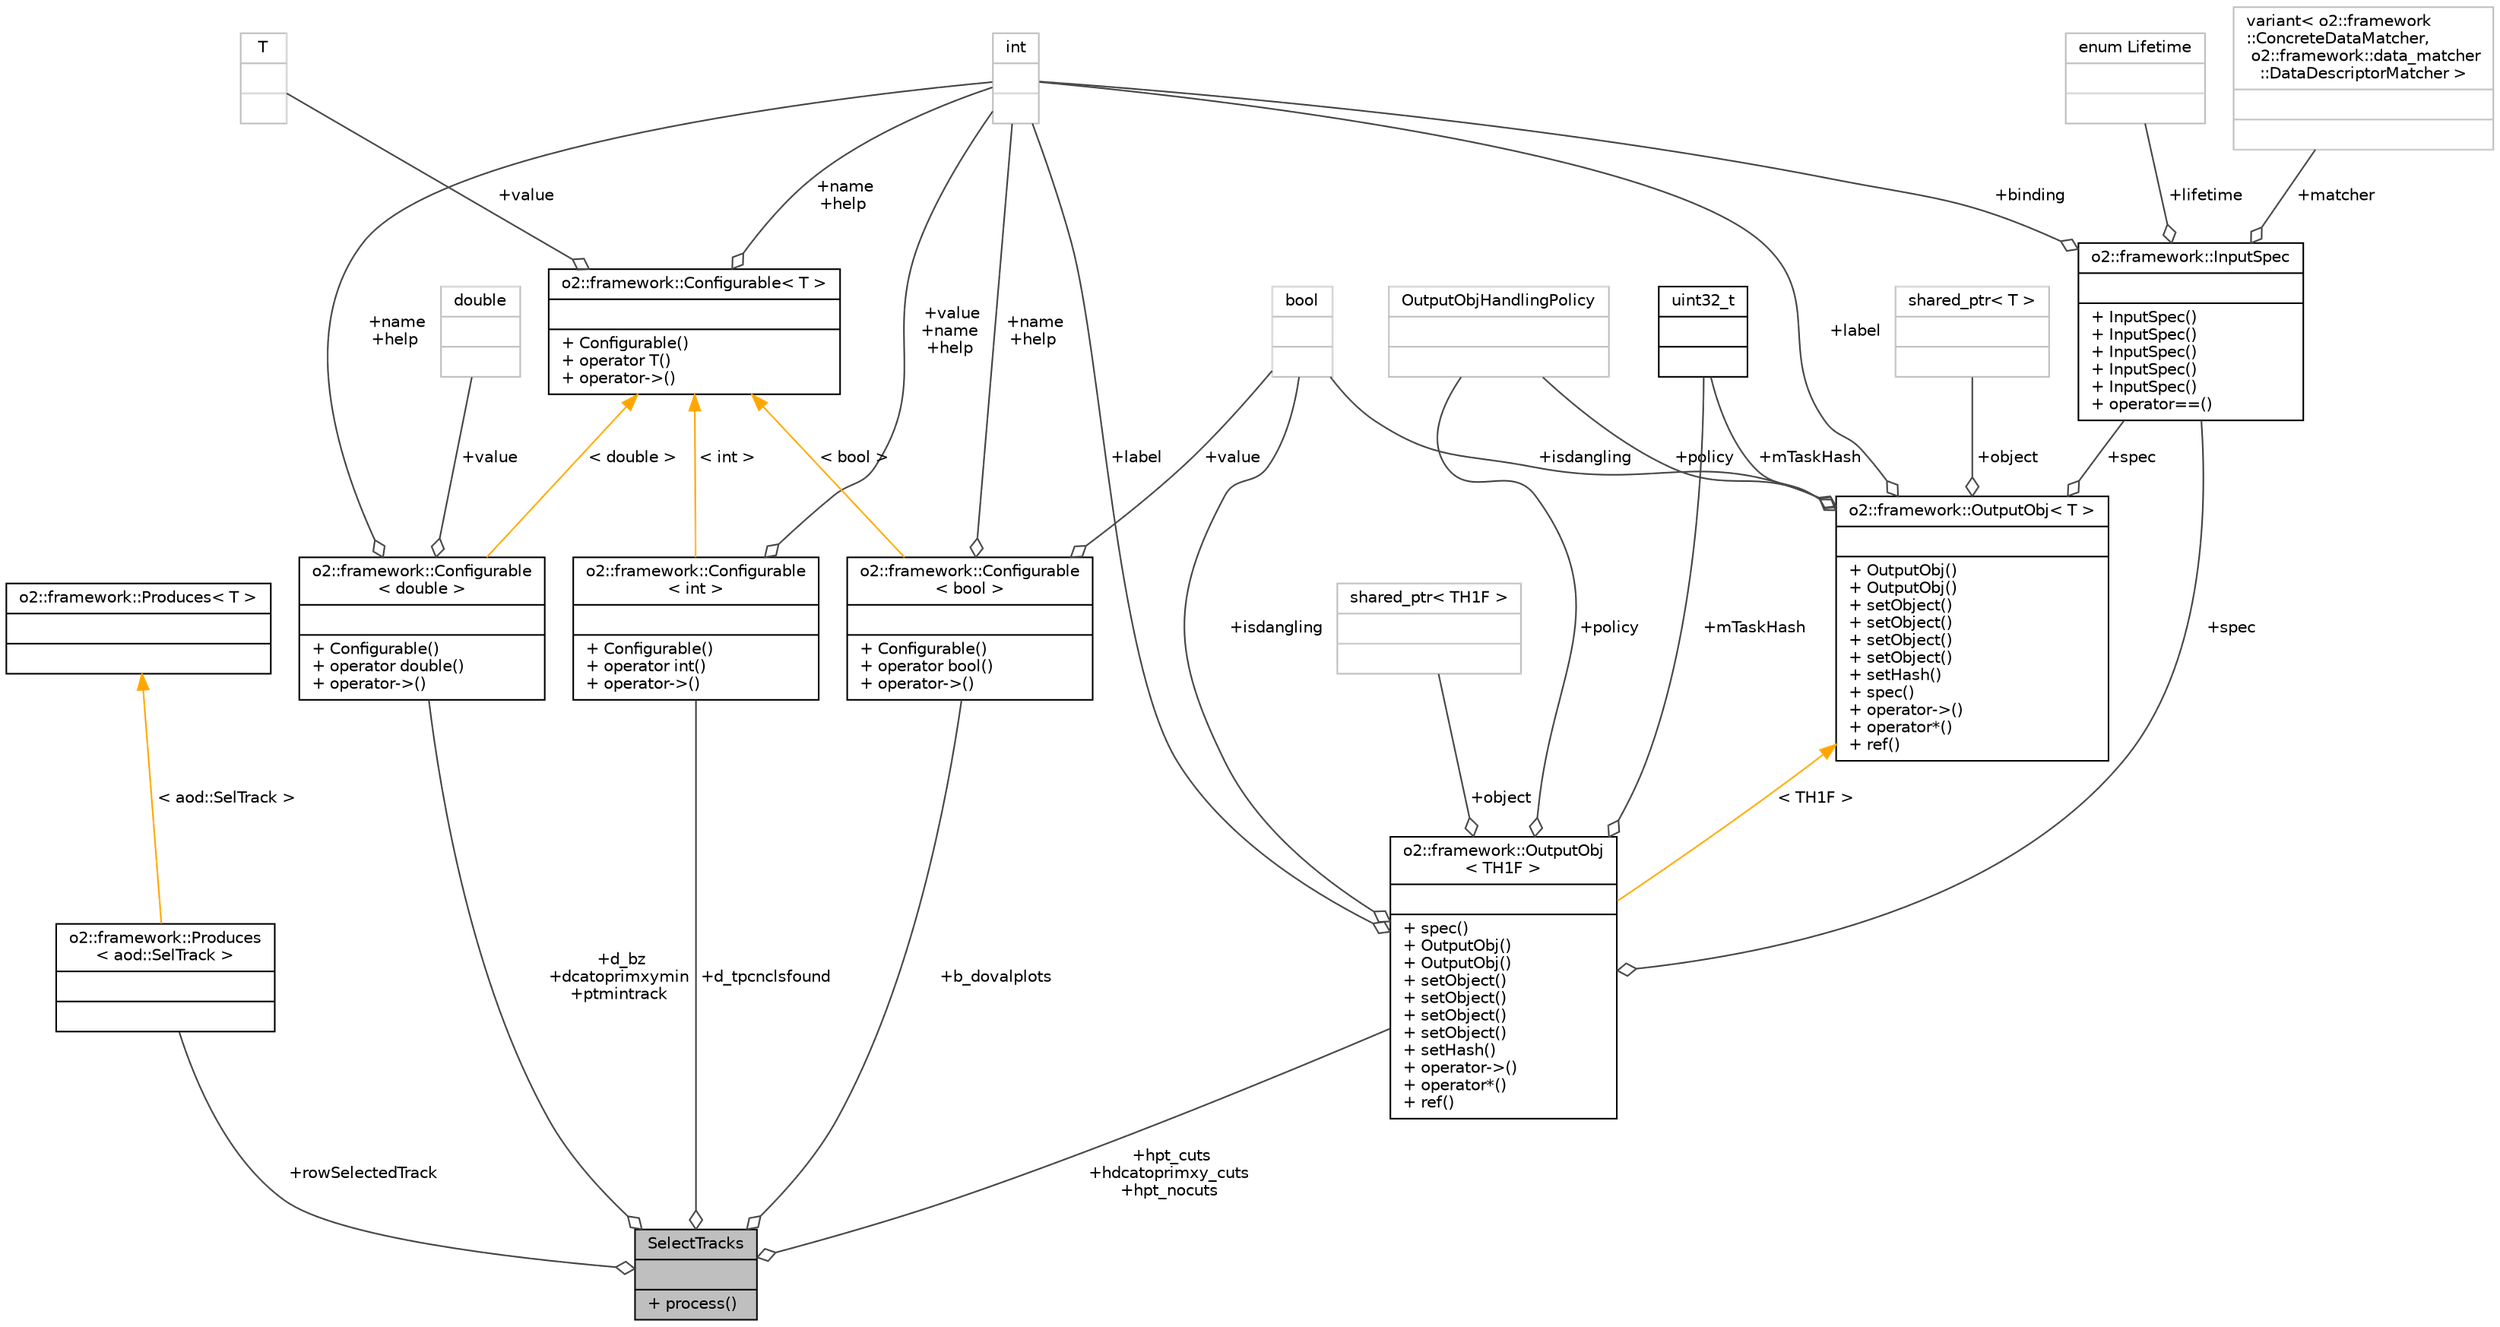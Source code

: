 digraph "SelectTracks"
{
 // INTERACTIVE_SVG=YES
  bgcolor="transparent";
  edge [fontname="Helvetica",fontsize="10",labelfontname="Helvetica",labelfontsize="10"];
  node [fontname="Helvetica",fontsize="10",shape=record];
  Node1 [label="{SelectTracks\n||+ process()\l}",height=0.2,width=0.4,color="black", fillcolor="grey75", style="filled", fontcolor="black"];
  Node2 -> Node1 [color="grey25",fontsize="10",style="solid",label=" +rowSelectedTrack" ,arrowhead="odiamond",fontname="Helvetica"];
  Node2 [label="{o2::framework::Produces\l\< aod::SelTrack \>\n||}",height=0.2,width=0.4,color="black",URL="$d6/d86/structo2_1_1framework_1_1Produces.html"];
  Node3 -> Node2 [dir="back",color="orange",fontsize="10",style="solid",label=" \< aod::SelTrack \>" ,fontname="Helvetica"];
  Node3 [label="{o2::framework::Produces\< T \>\n||}",height=0.2,width=0.4,color="black",URL="$d6/d86/structo2_1_1framework_1_1Produces.html"];
  Node4 -> Node1 [color="grey25",fontsize="10",style="solid",label=" +d_bz\n+dcatoprimxymin\n+ptmintrack" ,arrowhead="odiamond",fontname="Helvetica"];
  Node4 [label="{o2::framework::Configurable\l\< double \>\n||+ Configurable()\l+ operator double()\l+ operator-\>()\l}",height=0.2,width=0.4,color="black",URL="$d8/d71/structo2_1_1framework_1_1Configurable.html"];
  Node5 -> Node4 [color="grey25",fontsize="10",style="solid",label=" +value" ,arrowhead="odiamond",fontname="Helvetica"];
  Node5 [label="{double\n||}",height=0.2,width=0.4,color="grey75"];
  Node6 -> Node4 [color="grey25",fontsize="10",style="solid",label=" +name\n+help" ,arrowhead="odiamond",fontname="Helvetica"];
  Node6 [label="{int\n||}",height=0.2,width=0.4,color="grey75"];
  Node7 -> Node4 [dir="back",color="orange",fontsize="10",style="solid",label=" \< double \>" ,fontname="Helvetica"];
  Node7 [label="{o2::framework::Configurable\< T \>\n||+ Configurable()\l+ operator T()\l+ operator-\>()\l}",height=0.2,width=0.4,color="black",URL="$d8/d71/structo2_1_1framework_1_1Configurable.html"];
  Node6 -> Node7 [color="grey25",fontsize="10",style="solid",label=" +name\n+help" ,arrowhead="odiamond",fontname="Helvetica"];
  Node8 -> Node7 [color="grey25",fontsize="10",style="solid",label=" +value" ,arrowhead="odiamond",fontname="Helvetica"];
  Node8 [label="{T\n||}",height=0.2,width=0.4,color="grey75"];
  Node9 -> Node1 [color="grey25",fontsize="10",style="solid",label=" +d_tpcnclsfound" ,arrowhead="odiamond",fontname="Helvetica"];
  Node9 [label="{o2::framework::Configurable\l\< int \>\n||+ Configurable()\l+ operator int()\l+ operator-\>()\l}",height=0.2,width=0.4,color="black",URL="$d8/d71/structo2_1_1framework_1_1Configurable.html"];
  Node6 -> Node9 [color="grey25",fontsize="10",style="solid",label=" +value\n+name\n+help" ,arrowhead="odiamond",fontname="Helvetica"];
  Node7 -> Node9 [dir="back",color="orange",fontsize="10",style="solid",label=" \< int \>" ,fontname="Helvetica"];
  Node10 -> Node1 [color="grey25",fontsize="10",style="solid",label=" +b_dovalplots" ,arrowhead="odiamond",fontname="Helvetica"];
  Node10 [label="{o2::framework::Configurable\l\< bool \>\n||+ Configurable()\l+ operator bool()\l+ operator-\>()\l}",height=0.2,width=0.4,color="black",URL="$d8/d71/structo2_1_1framework_1_1Configurable.html"];
  Node6 -> Node10 [color="grey25",fontsize="10",style="solid",label=" +name\n+help" ,arrowhead="odiamond",fontname="Helvetica"];
  Node11 -> Node10 [color="grey25",fontsize="10",style="solid",label=" +value" ,arrowhead="odiamond",fontname="Helvetica"];
  Node11 [label="{bool\n||}",height=0.2,width=0.4,color="grey75"];
  Node7 -> Node10 [dir="back",color="orange",fontsize="10",style="solid",label=" \< bool \>" ,fontname="Helvetica"];
  Node12 -> Node1 [color="grey25",fontsize="10",style="solid",label=" +hpt_cuts\n+hdcatoprimxy_cuts\n+hpt_nocuts" ,arrowhead="odiamond",fontname="Helvetica"];
  Node12 [label="{o2::framework::OutputObj\l\< TH1F \>\n||+ spec()\l+ OutputObj()\l+ OutputObj()\l+ setObject()\l+ setObject()\l+ setObject()\l+ setObject()\l+ setHash()\l+ operator-\>()\l+ operator*()\l+ ref()\l}",height=0.2,width=0.4,color="black",URL="$d4/d79/structo2_1_1framework_1_1OutputObj.html"];
  Node13 -> Node12 [color="grey25",fontsize="10",style="solid",label=" +policy" ,arrowhead="odiamond",fontname="Helvetica"];
  Node13 [label="{OutputObjHandlingPolicy\n||}",height=0.2,width=0.4,color="grey75"];
  Node14 -> Node12 [color="grey25",fontsize="10",style="solid",label=" +mTaskHash" ,arrowhead="odiamond",fontname="Helvetica"];
  Node14 [label="{uint32_t\n||}",height=0.2,width=0.4,color="black",URL="$d3/d87/classuint32__t.html"];
  Node6 -> Node12 [color="grey25",fontsize="10",style="solid",label=" +label" ,arrowhead="odiamond",fontname="Helvetica"];
  Node11 -> Node12 [color="grey25",fontsize="10",style="solid",label=" +isdangling" ,arrowhead="odiamond",fontname="Helvetica"];
  Node15 -> Node12 [color="grey25",fontsize="10",style="solid",label=" +spec" ,arrowhead="odiamond",fontname="Helvetica"];
  Node15 [label="{o2::framework::InputSpec\n||+ InputSpec()\l+ InputSpec()\l+ InputSpec()\l+ InputSpec()\l+ InputSpec()\l+ operator==()\l}",height=0.2,width=0.4,color="black",URL="$da/d96/structo2_1_1framework_1_1InputSpec.html"];
  Node16 -> Node15 [color="grey25",fontsize="10",style="solid",label=" +lifetime" ,arrowhead="odiamond",fontname="Helvetica"];
  Node16 [label="{enum Lifetime\n||}",height=0.2,width=0.4,color="grey75"];
  Node17 -> Node15 [color="grey25",fontsize="10",style="solid",label=" +matcher" ,arrowhead="odiamond",fontname="Helvetica"];
  Node17 [label="{variant\< o2::framework\l::ConcreteDataMatcher,\l o2::framework::data_matcher\l::DataDescriptorMatcher \>\n||}",height=0.2,width=0.4,color="grey75"];
  Node6 -> Node15 [color="grey25",fontsize="10",style="solid",label=" +binding" ,arrowhead="odiamond",fontname="Helvetica"];
  Node18 -> Node12 [color="grey25",fontsize="10",style="solid",label=" +object" ,arrowhead="odiamond",fontname="Helvetica"];
  Node18 [label="{shared_ptr\< TH1F \>\n||}",height=0.2,width=0.4,color="grey75"];
  Node19 -> Node12 [dir="back",color="orange",fontsize="10",style="solid",label=" \< TH1F \>" ,fontname="Helvetica"];
  Node19 [label="{o2::framework::OutputObj\< T \>\n||+ OutputObj()\l+ OutputObj()\l+ setObject()\l+ setObject()\l+ setObject()\l+ setObject()\l+ setHash()\l+ spec()\l+ operator-\>()\l+ operator*()\l+ ref()\l}",height=0.2,width=0.4,color="black",URL="$d4/d79/structo2_1_1framework_1_1OutputObj.html"];
  Node13 -> Node19 [color="grey25",fontsize="10",style="solid",label=" +policy" ,arrowhead="odiamond",fontname="Helvetica"];
  Node14 -> Node19 [color="grey25",fontsize="10",style="solid",label=" +mTaskHash" ,arrowhead="odiamond",fontname="Helvetica"];
  Node6 -> Node19 [color="grey25",fontsize="10",style="solid",label=" +label" ,arrowhead="odiamond",fontname="Helvetica"];
  Node20 -> Node19 [color="grey25",fontsize="10",style="solid",label=" +object" ,arrowhead="odiamond",fontname="Helvetica"];
  Node20 [label="{shared_ptr\< T \>\n||}",height=0.2,width=0.4,color="grey75"];
  Node11 -> Node19 [color="grey25",fontsize="10",style="solid",label=" +isdangling" ,arrowhead="odiamond",fontname="Helvetica"];
  Node15 -> Node19 [color="grey25",fontsize="10",style="solid",label=" +spec" ,arrowhead="odiamond",fontname="Helvetica"];
}
